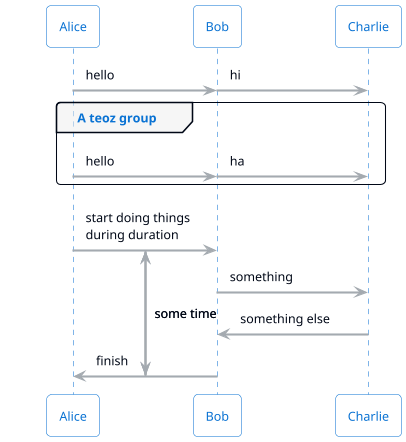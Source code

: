 ' Do not edit
' Theme Gallery
' autogenerated by script
'
@startuml
!$PUML_OUTLINE = "true"
!theme cloudscape-design
!pragma teoz true
Alice -> Bob : hello
& Bob -> Charlie : hi
group A teoz group
Alice -> Bob : hello
& Bob -> Charlie : ha
end
{start} Alice -> Bob : start doing things\nduring duration
Bob -> Charlie : something
Charlie -> Bob : something else
{end} Bob -> Alice : finish
{start} <-> {end} : some time
@enduml
